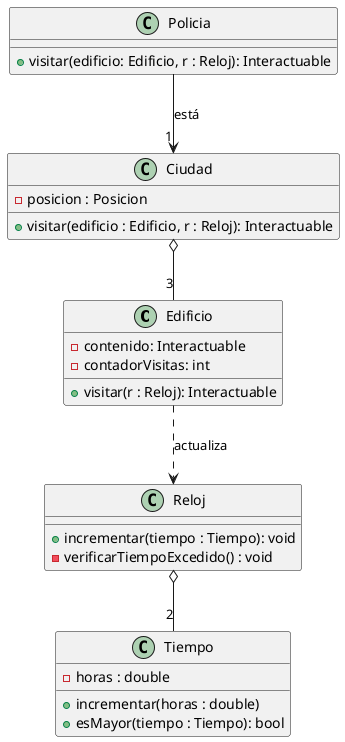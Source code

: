 @startuml

class Edificio {
    - contenido: Interactuable
    - contadorVisitas: int
    + visitar(r : Reloj): Interactuable
}

class Ciudad {
    - posicion : Posicion
    + visitar(edificio : Edificio, r : Reloj): Interactuable
}

class Policia {
    + visitar(edificio: Edificio, r : Reloj): Interactuable
}

class Reloj{
    + incrementar(tiempo : Tiempo): void
    - verificarTiempoExcedido() : void
}

class Tiempo{
    - horas : double
    + incrementar(horas : double)
    + esMayor(tiempo : Tiempo): bool

}

Policia -->"1" Ciudad: está
Ciudad o-- "3" Edificio
Edificio ..> Reloj: actualiza
Reloj o-- "2" Tiempo


@enduml
